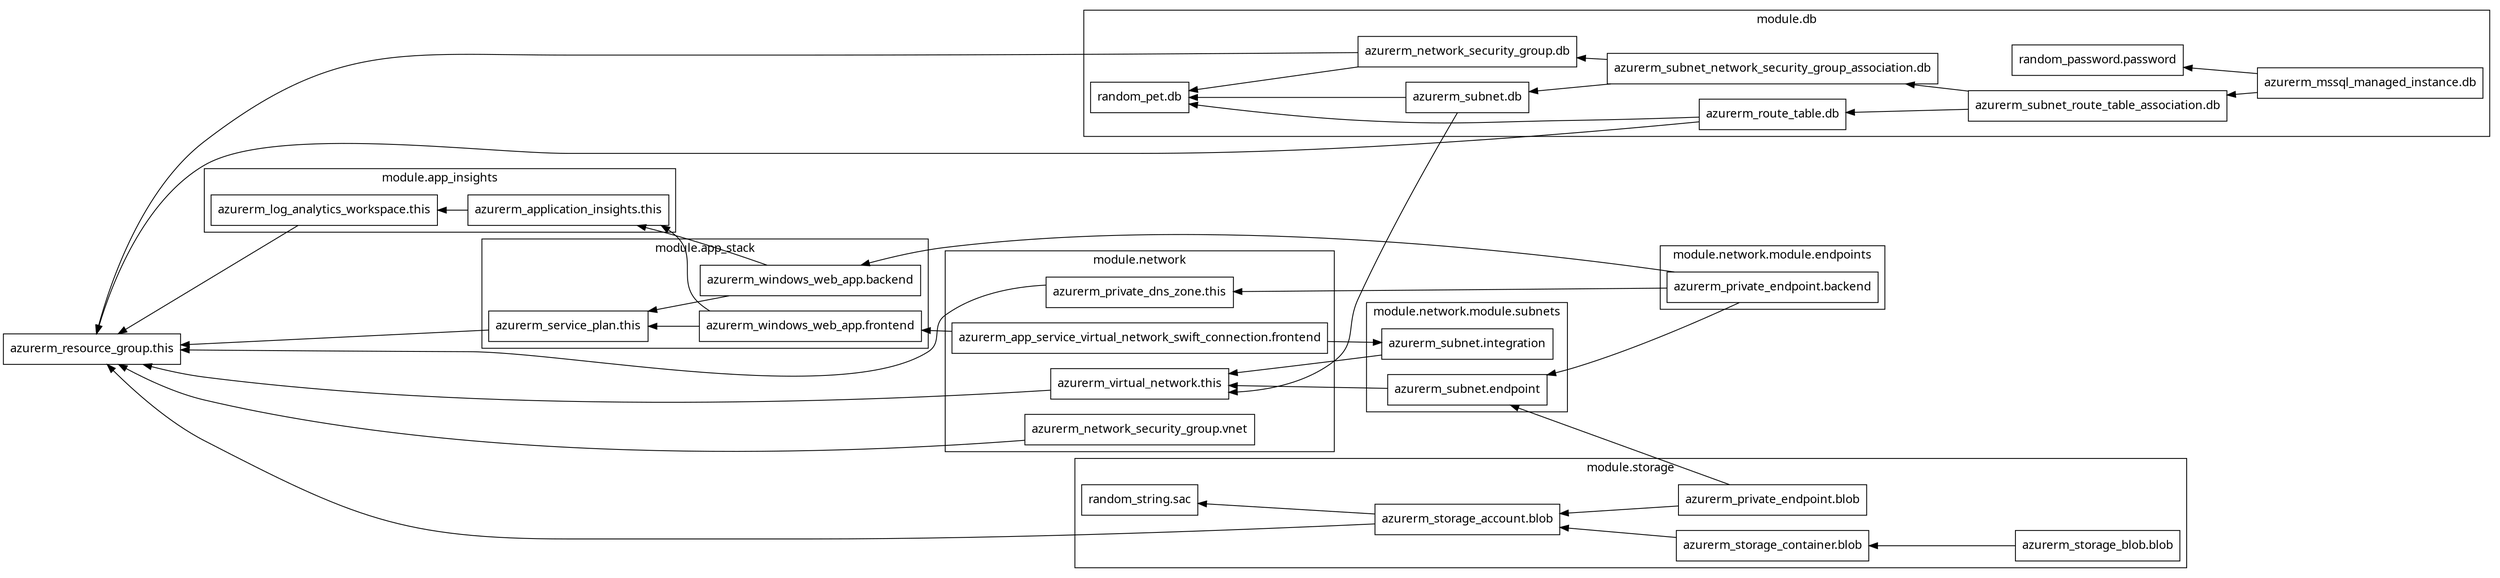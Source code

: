 digraph G {
  rankdir = "RL";
  node [shape = rect, fontname = "sans-serif"];
  "azurerm_resource_group.this" [label="azurerm_resource_group.this"];
  subgraph "cluster_module.app_insights" {
    label = "module.app_insights"
    fontname = "sans-serif"
    "module.app_insights.azurerm_application_insights.this" [label="azurerm_application_insights.this"];
    "module.app_insights.azurerm_log_analytics_workspace.this" [label="azurerm_log_analytics_workspace.this"];
  }
  subgraph "cluster_module.app_stack" {
    label = "module.app_stack"
    fontname = "sans-serif"
    "module.app_stack.azurerm_service_plan.this" [label="azurerm_service_plan.this"];
    "module.app_stack.azurerm_windows_web_app.backend" [label="azurerm_windows_web_app.backend"];
    "module.app_stack.azurerm_windows_web_app.frontend" [label="azurerm_windows_web_app.frontend"];
  }
  subgraph "cluster_module.db" {
    label = "module.db"
    fontname = "sans-serif"
    "module.db.azurerm_mssql_managed_instance.db" [label="azurerm_mssql_managed_instance.db"];
    "module.db.azurerm_network_security_group.db" [label="azurerm_network_security_group.db"];
    "module.db.azurerm_route_table.db" [label="azurerm_route_table.db"];
    "module.db.azurerm_subnet.db" [label="azurerm_subnet.db"];
    "module.db.azurerm_subnet_network_security_group_association.db" [label="azurerm_subnet_network_security_group_association.db"];
    "module.db.azurerm_subnet_route_table_association.db" [label="azurerm_subnet_route_table_association.db"];
    "module.db.random_password.password" [label="random_password.password"];
    "module.db.random_pet.db" [label="random_pet.db"];
  }
  subgraph "cluster_module.network" {
    label = "module.network"
    fontname = "sans-serif"
    "module.network.azurerm_app_service_virtual_network_swift_connection.frontend" [label="azurerm_app_service_virtual_network_swift_connection.frontend"];
    "module.network.azurerm_network_security_group.vnet" [label="azurerm_network_security_group.vnet"];
    "module.network.azurerm_private_dns_zone.this" [label="azurerm_private_dns_zone.this"];
    "module.network.azurerm_virtual_network.this" [label="azurerm_virtual_network.this"];
  }
  subgraph "cluster_module.network.module.endpoints" {
    label = "module.network.module.endpoints"
    fontname = "sans-serif"
    "module.network.module.endpoints.azurerm_private_endpoint.backend" [label="azurerm_private_endpoint.backend"];
  }
  subgraph "cluster_module.network.module.subnets" {
    label = "module.network.module.subnets"
    fontname = "sans-serif"
    "module.network.module.subnets.azurerm_subnet.endpoint" [label="azurerm_subnet.endpoint"];
    "module.network.module.subnets.azurerm_subnet.integration" [label="azurerm_subnet.integration"];
  }
  subgraph "cluster_module.storage" {
    label = "module.storage"
    fontname = "sans-serif"
    "module.storage.azurerm_private_endpoint.blob" [label="azurerm_private_endpoint.blob"];
    "module.storage.azurerm_storage_account.blob" [label="azurerm_storage_account.blob"];
    "module.storage.azurerm_storage_blob.blob" [label="azurerm_storage_blob.blob"];
    "module.storage.azurerm_storage_container.blob" [label="azurerm_storage_container.blob"];
    "module.storage.random_string.sac" [label="random_string.sac"];
  }
  "module.app_insights.azurerm_application_insights.this" -> "module.app_insights.azurerm_log_analytics_workspace.this";
  "module.app_insights.azurerm_log_analytics_workspace.this" -> "azurerm_resource_group.this";
  "module.app_stack.azurerm_service_plan.this" -> "azurerm_resource_group.this";
  "module.app_stack.azurerm_windows_web_app.backend" -> "module.app_insights.azurerm_application_insights.this";
  "module.app_stack.azurerm_windows_web_app.backend" -> "module.app_stack.azurerm_service_plan.this";
  "module.app_stack.azurerm_windows_web_app.frontend" -> "module.app_insights.azurerm_application_insights.this";
  "module.app_stack.azurerm_windows_web_app.frontend" -> "module.app_stack.azurerm_service_plan.this";
  "module.db.azurerm_mssql_managed_instance.db" -> "module.db.azurerm_subnet_route_table_association.db";
  "module.db.azurerm_mssql_managed_instance.db" -> "module.db.random_password.password";
  "module.db.azurerm_network_security_group.db" -> "azurerm_resource_group.this";
  "module.db.azurerm_network_security_group.db" -> "module.db.random_pet.db";
  "module.db.azurerm_route_table.db" -> "azurerm_resource_group.this";
  "module.db.azurerm_route_table.db" -> "module.db.random_pet.db";
  "module.db.azurerm_subnet.db" -> "module.db.random_pet.db";
  "module.db.azurerm_subnet.db" -> "module.network.azurerm_virtual_network.this";
  "module.db.azurerm_subnet_network_security_group_association.db" -> "module.db.azurerm_network_security_group.db";
  "module.db.azurerm_subnet_network_security_group_association.db" -> "module.db.azurerm_subnet.db";
  "module.db.azurerm_subnet_route_table_association.db" -> "module.db.azurerm_route_table.db";
  "module.db.azurerm_subnet_route_table_association.db" -> "module.db.azurerm_subnet_network_security_group_association.db";
  "module.network.azurerm_app_service_virtual_network_swift_connection.frontend" -> "module.app_stack.azurerm_windows_web_app.frontend";
  "module.network.azurerm_app_service_virtual_network_swift_connection.frontend" -> "module.network.module.subnets.azurerm_subnet.integration";
  "module.network.azurerm_network_security_group.vnet" -> "azurerm_resource_group.this";
  "module.network.azurerm_private_dns_zone.this" -> "azurerm_resource_group.this";
  "module.network.azurerm_virtual_network.this" -> "azurerm_resource_group.this";
  "module.network.module.endpoints.azurerm_private_endpoint.backend" -> "module.app_stack.azurerm_windows_web_app.backend";
  "module.network.module.endpoints.azurerm_private_endpoint.backend" -> "module.network.azurerm_private_dns_zone.this";
  "module.network.module.endpoints.azurerm_private_endpoint.backend" -> "module.network.module.subnets.azurerm_subnet.endpoint";
  "module.network.module.subnets.azurerm_subnet.endpoint" -> "module.network.azurerm_virtual_network.this";
  "module.network.module.subnets.azurerm_subnet.integration" -> "module.network.azurerm_virtual_network.this";
  "module.storage.azurerm_private_endpoint.blob" -> "module.network.module.subnets.azurerm_subnet.endpoint";
  "module.storage.azurerm_private_endpoint.blob" -> "module.storage.azurerm_storage_account.blob";
  "module.storage.azurerm_storage_account.blob" -> "azurerm_resource_group.this";
  "module.storage.azurerm_storage_account.blob" -> "module.storage.random_string.sac";
  "module.storage.azurerm_storage_blob.blob" -> "module.storage.azurerm_storage_container.blob";
  "module.storage.azurerm_storage_container.blob" -> "module.storage.azurerm_storage_account.blob";
}
